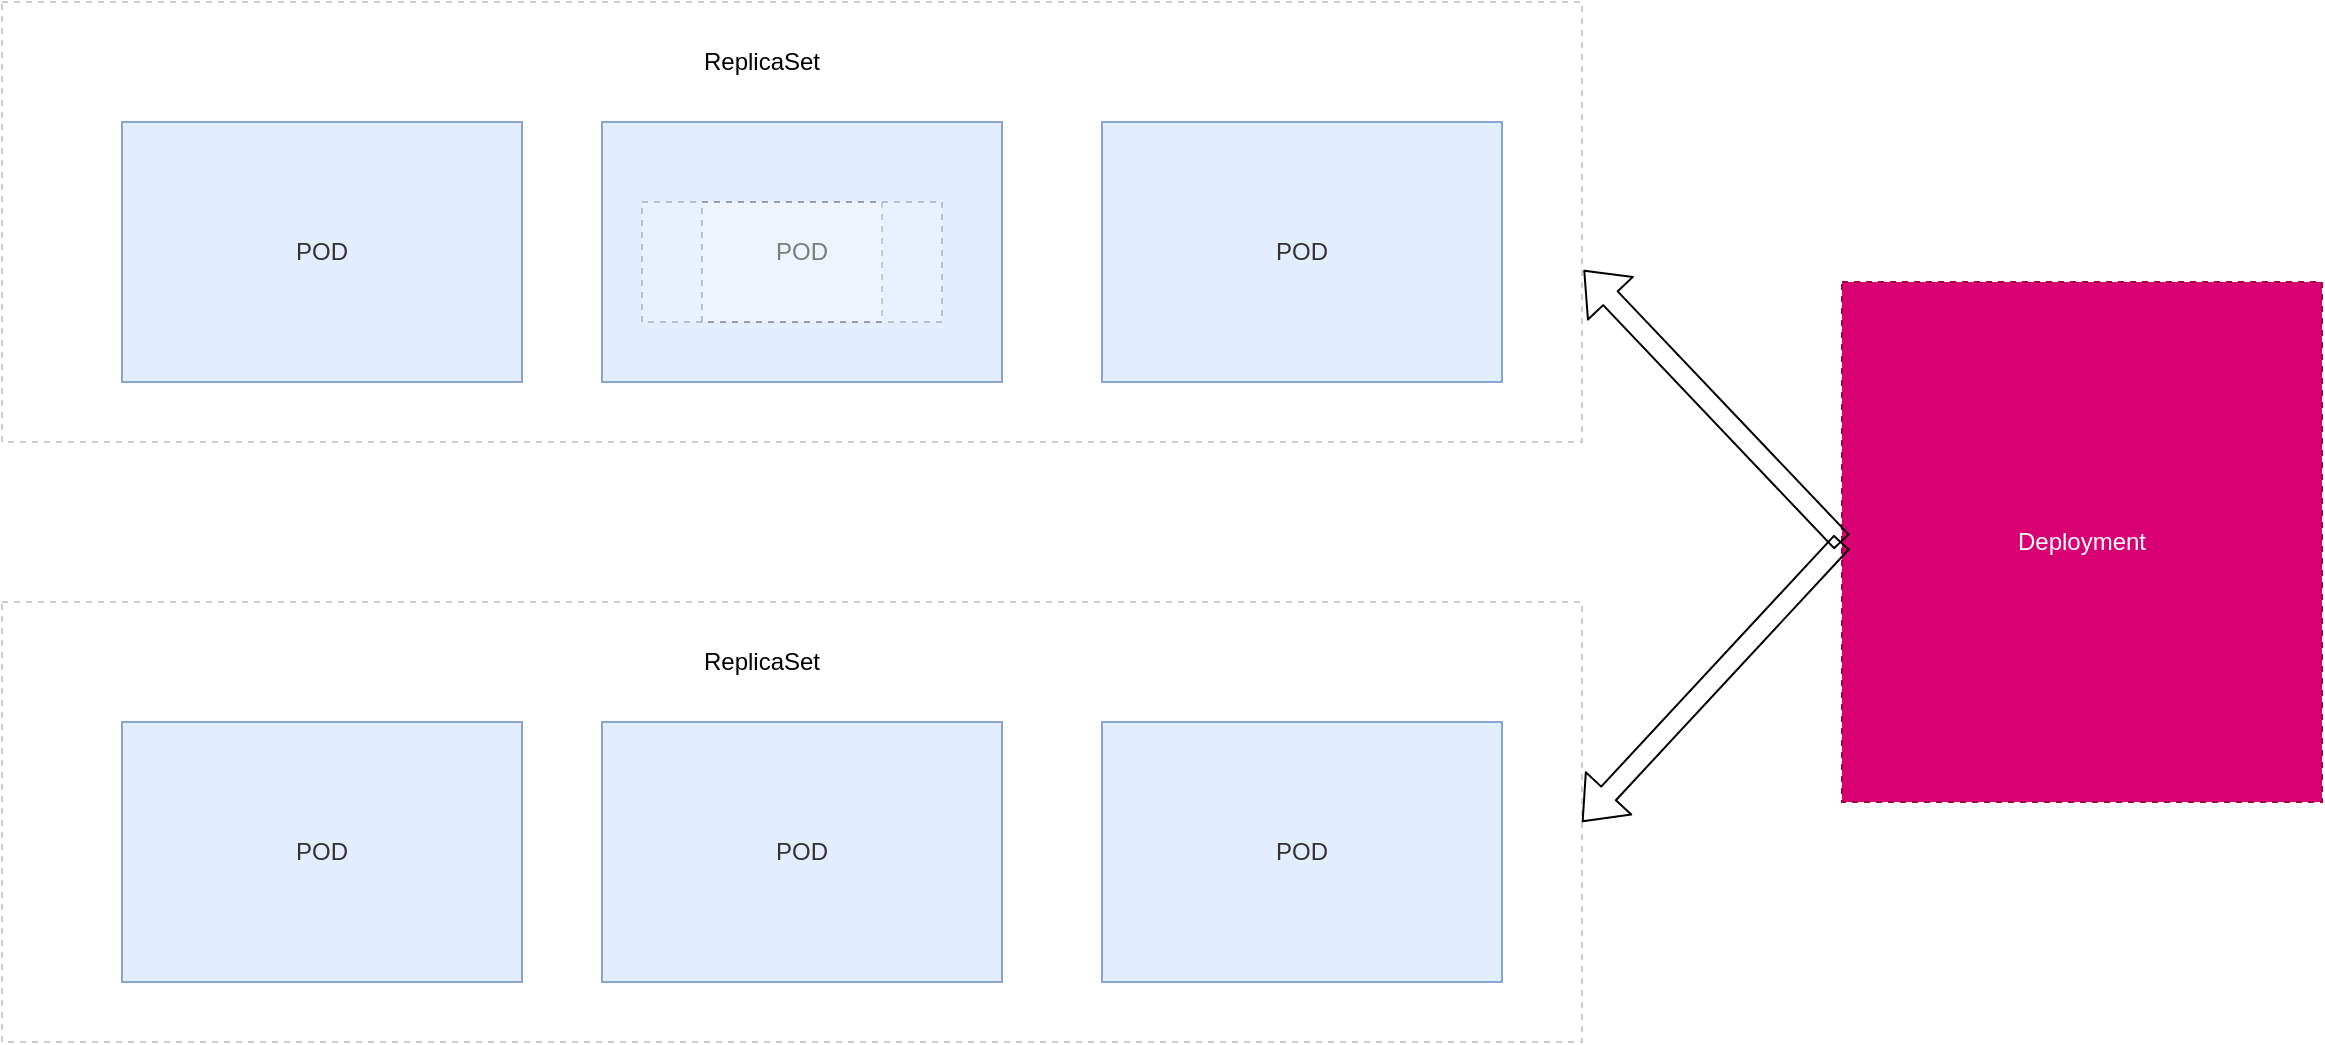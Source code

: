 <mxfile>
    <diagram id="x03yJv9lX2zlvncQwwvf" name="Page-1">
        <mxGraphModel dx="1338" dy="815" grid="1" gridSize="10" guides="1" tooltips="1" connect="1" arrows="1" fold="1" page="1" pageScale="1" pageWidth="850" pageHeight="1100" math="0" shadow="0">
            <root>
                <mxCell id="0"/>
                <mxCell id="1" parent="0"/>
                <mxCell id="2" value="POD" style="rounded=0;whiteSpace=wrap;html=1;fillColor=#dae8fc;strokeColor=#6c8ebf;" vertex="1" parent="1">
                    <mxGeometry x="200" y="340" width="200" height="130" as="geometry"/>
                </mxCell>
                <mxCell id="3" value="POD" style="rounded=0;whiteSpace=wrap;html=1;fillColor=#dae8fc;strokeColor=#6c8ebf;" vertex="1" parent="1">
                    <mxGeometry x="440" y="340" width="200" height="130" as="geometry"/>
                </mxCell>
                <mxCell id="4" value="POD" style="rounded=0;whiteSpace=wrap;html=1;fillColor=#dae8fc;strokeColor=#6c8ebf;" vertex="1" parent="1">
                    <mxGeometry x="690" y="340" width="200" height="130" as="geometry"/>
                </mxCell>
                <mxCell id="5" value="" style="rounded=0;whiteSpace=wrap;html=1;opacity=20;dashed=1;" vertex="1" parent="1">
                    <mxGeometry x="140" y="280" width="790" height="220" as="geometry"/>
                </mxCell>
                <mxCell id="6" value="ReplicaSet&lt;br&gt;" style="text;html=1;strokeColor=none;fillColor=none;align=center;verticalAlign=middle;whiteSpace=wrap;rounded=0;dashed=1;opacity=20;" vertex="1" parent="1">
                    <mxGeometry x="500" y="300" width="40" height="20" as="geometry"/>
                </mxCell>
                <mxCell id="7" value="POD" style="rounded=0;whiteSpace=wrap;html=1;fillColor=#dae8fc;strokeColor=#6c8ebf;" vertex="1" parent="1">
                    <mxGeometry x="200" y="640" width="200" height="130" as="geometry"/>
                </mxCell>
                <mxCell id="8" value="POD" style="rounded=0;whiteSpace=wrap;html=1;fillColor=#dae8fc;strokeColor=#6c8ebf;" vertex="1" parent="1">
                    <mxGeometry x="440" y="640" width="200" height="130" as="geometry"/>
                </mxCell>
                <mxCell id="9" value="POD" style="rounded=0;whiteSpace=wrap;html=1;fillColor=#dae8fc;strokeColor=#6c8ebf;" vertex="1" parent="1">
                    <mxGeometry x="690" y="640" width="200" height="130" as="geometry"/>
                </mxCell>
                <mxCell id="10" value="" style="rounded=0;whiteSpace=wrap;html=1;opacity=20;dashed=1;" vertex="1" parent="1">
                    <mxGeometry x="140" y="580" width="790" height="220" as="geometry"/>
                </mxCell>
                <mxCell id="11" value="ReplicaSet&lt;br&gt;" style="text;html=1;strokeColor=none;fillColor=none;align=center;verticalAlign=middle;whiteSpace=wrap;rounded=0;dashed=1;opacity=20;" vertex="1" parent="1">
                    <mxGeometry x="500" y="600" width="40" height="20" as="geometry"/>
                </mxCell>
                <mxCell id="12" value="" style="rounded=0;whiteSpace=wrap;html=1;dashed=1;opacity=20;" vertex="1" parent="1">
                    <mxGeometry x="460" y="380" width="120" height="60" as="geometry"/>
                </mxCell>
                <mxCell id="13" value="" style="rounded=0;whiteSpace=wrap;html=1;dashed=1;opacity=20;" vertex="1" parent="1">
                    <mxGeometry x="490" y="380" width="120" height="60" as="geometry"/>
                </mxCell>
                <mxCell id="14" value="Deployment" style="rounded=0;whiteSpace=wrap;html=1;dashed=1;fillColor=#d80073;strokeColor=#A50040;fontColor=#ffffff;" vertex="1" parent="1">
                    <mxGeometry x="1060" y="420" width="240" height="260" as="geometry"/>
                </mxCell>
                <mxCell id="15" value="" style="shape=flexArrow;endArrow=classic;html=1;entryX=1.001;entryY=0.609;entryDx=0;entryDy=0;entryPerimeter=0;exitX=0;exitY=0.5;exitDx=0;exitDy=0;" edge="1" parent="1" source="14" target="5">
                    <mxGeometry width="50" height="50" relative="1" as="geometry">
                        <mxPoint x="1000" y="550" as="sourcePoint"/>
                        <mxPoint x="1050" y="500" as="targetPoint"/>
                    </mxGeometry>
                </mxCell>
                <mxCell id="16" value="" style="shape=flexArrow;endArrow=classic;html=1;entryX=1;entryY=0.5;entryDx=0;entryDy=0;" edge="1" parent="1" target="10">
                    <mxGeometry width="50" height="50" relative="1" as="geometry">
                        <mxPoint x="1060" y="550" as="sourcePoint"/>
                        <mxPoint x="900" y="530" as="targetPoint"/>
                    </mxGeometry>
                </mxCell>
            </root>
        </mxGraphModel>
    </diagram>
</mxfile>